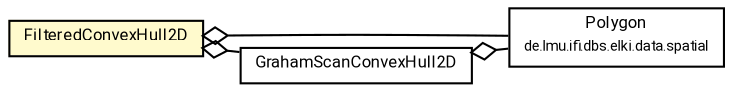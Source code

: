 #!/usr/local/bin/dot
#
# Class diagram 
# Generated by UMLGraph version R5_7_2-60-g0e99a6 (http://www.spinellis.gr/umlgraph/)
#

digraph G {
	graph [fontnames="svg"]
	edge [fontname="Roboto",fontsize=7,labelfontname="Roboto",labelfontsize=7,color="black"];
	node [fontname="Roboto",fontcolor="black",fontsize=8,shape=plaintext,margin=0,width=0,height=0];
	nodesep=0.15;
	ranksep=0.25;
	rankdir=LR;
	// de.lmu.ifi.dbs.elki.data.spatial.Polygon
	c4387137 [label=<<table title="de.lmu.ifi.dbs.elki.data.spatial.Polygon" border="0" cellborder="1" cellspacing="0" cellpadding="2" href="../../data/spatial/Polygon.html" target="_parent">
		<tr><td><table border="0" cellspacing="0" cellpadding="1">
		<tr><td align="center" balign="center"> <font face="Roboto">Polygon</font> </td></tr>
		<tr><td align="center" balign="center"> <font face="Roboto" point-size="7.0">de.lmu.ifi.dbs.elki.data.spatial</font> </td></tr>
		</table></td></tr>
		</table>>, URL="../../data/spatial/Polygon.html"];
	// de.lmu.ifi.dbs.elki.math.geometry.FilteredConvexHull2D
	c4387874 [label=<<table title="de.lmu.ifi.dbs.elki.math.geometry.FilteredConvexHull2D" border="0" cellborder="1" cellspacing="0" cellpadding="2" bgcolor="lemonChiffon" href="FilteredConvexHull2D.html" target="_parent">
		<tr><td><table border="0" cellspacing="0" cellpadding="1">
		<tr><td align="center" balign="center"> <font face="Roboto">FilteredConvexHull2D</font> </td></tr>
		</table></td></tr>
		</table>>, URL="FilteredConvexHull2D.html"];
	// de.lmu.ifi.dbs.elki.math.geometry.GrahamScanConvexHull2D
	c4387875 [label=<<table title="de.lmu.ifi.dbs.elki.math.geometry.GrahamScanConvexHull2D" border="0" cellborder="1" cellspacing="0" cellpadding="2" href="GrahamScanConvexHull2D.html" target="_parent">
		<tr><td><table border="0" cellspacing="0" cellpadding="1">
		<tr><td align="center" balign="center"> <font face="Roboto">GrahamScanConvexHull2D</font> </td></tr>
		</table></td></tr>
		</table>>, URL="GrahamScanConvexHull2D.html"];
	// de.lmu.ifi.dbs.elki.math.geometry.FilteredConvexHull2D has de.lmu.ifi.dbs.elki.data.spatial.Polygon
	c4387874 -> c4387137 [arrowhead=none,arrowtail=ediamond,dir=back,weight=4];
	// de.lmu.ifi.dbs.elki.math.geometry.FilteredConvexHull2D has de.lmu.ifi.dbs.elki.math.geometry.GrahamScanConvexHull2D
	c4387874 -> c4387875 [arrowhead=none,arrowtail=ediamond,dir=back,weight=4];
	// de.lmu.ifi.dbs.elki.math.geometry.GrahamScanConvexHull2D has de.lmu.ifi.dbs.elki.data.spatial.Polygon
	c4387875 -> c4387137 [arrowhead=none,arrowtail=ediamond,dir=back,weight=4];
}

